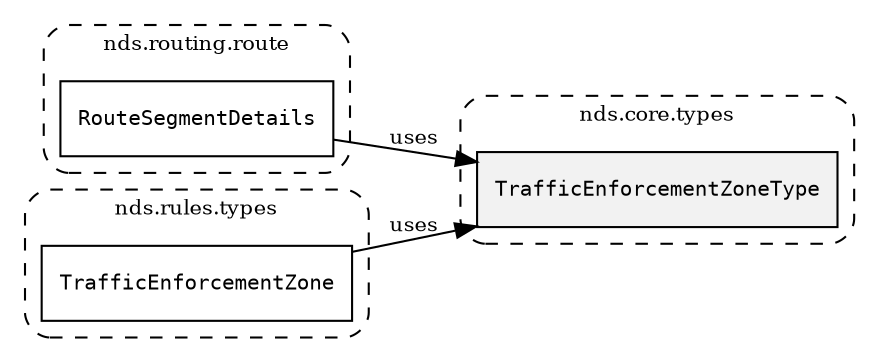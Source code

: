 /**
 * This dot file creates symbol collaboration diagram for TrafficEnforcementZoneType.
 */
digraph ZSERIO
{
    node [shape=box, fontsize=10];
    rankdir="LR";
    fontsize=10;
    tooltip="TrafficEnforcementZoneType collaboration diagram";

    subgraph "cluster_nds.core.types"
    {
        style="dashed, rounded";
        label="nds.core.types";
        tooltip="Package nds.core.types";
        href="../../../content/packages/nds.core.types.html#Package-nds-core-types";
        target="_parent";

        "TrafficEnforcementZoneType" [style="filled", fillcolor="#0000000D", target="_parent", label=<<font face="monospace"><table align="center" border="0" cellspacing="0" cellpadding="0"><tr><td href="../../../content/packages/nds.core.types.html#Enum-TrafficEnforcementZoneType" title="Enum defined in nds.core.types">TrafficEnforcementZoneType</td></tr></table></font>>];
    }

    subgraph "cluster_nds.routing.route"
    {
        style="dashed, rounded";
        label="nds.routing.route";
        tooltip="Package nds.routing.route";
        href="../../../content/packages/nds.routing.route.html#Package-nds-routing-route";
        target="_parent";

        "RouteSegmentDetails" [target="_parent", label=<<font face="monospace"><table align="center" border="0" cellspacing="0" cellpadding="0"><tr><td href="../../../content/packages/nds.routing.route.html#Choice-RouteSegmentDetails" title="Choice defined in nds.routing.route">RouteSegmentDetails</td></tr></table></font>>];
    }

    subgraph "cluster_nds.rules.types"
    {
        style="dashed, rounded";
        label="nds.rules.types";
        tooltip="Package nds.rules.types";
        href="../../../content/packages/nds.rules.types.html#Package-nds-rules-types";
        target="_parent";

        "TrafficEnforcementZone" [target="_parent", label=<<font face="monospace"><table align="center" border="0" cellspacing="0" cellpadding="0"><tr><td href="../../../content/packages/nds.rules.types.html#Structure-TrafficEnforcementZone" title="Structure defined in nds.rules.types">TrafficEnforcementZone</td></tr></table></font>>];
    }

    "RouteSegmentDetails" -> "TrafficEnforcementZoneType" [label="uses", fontsize=10];
    "TrafficEnforcementZone" -> "TrafficEnforcementZoneType" [label="uses", fontsize=10];
}

